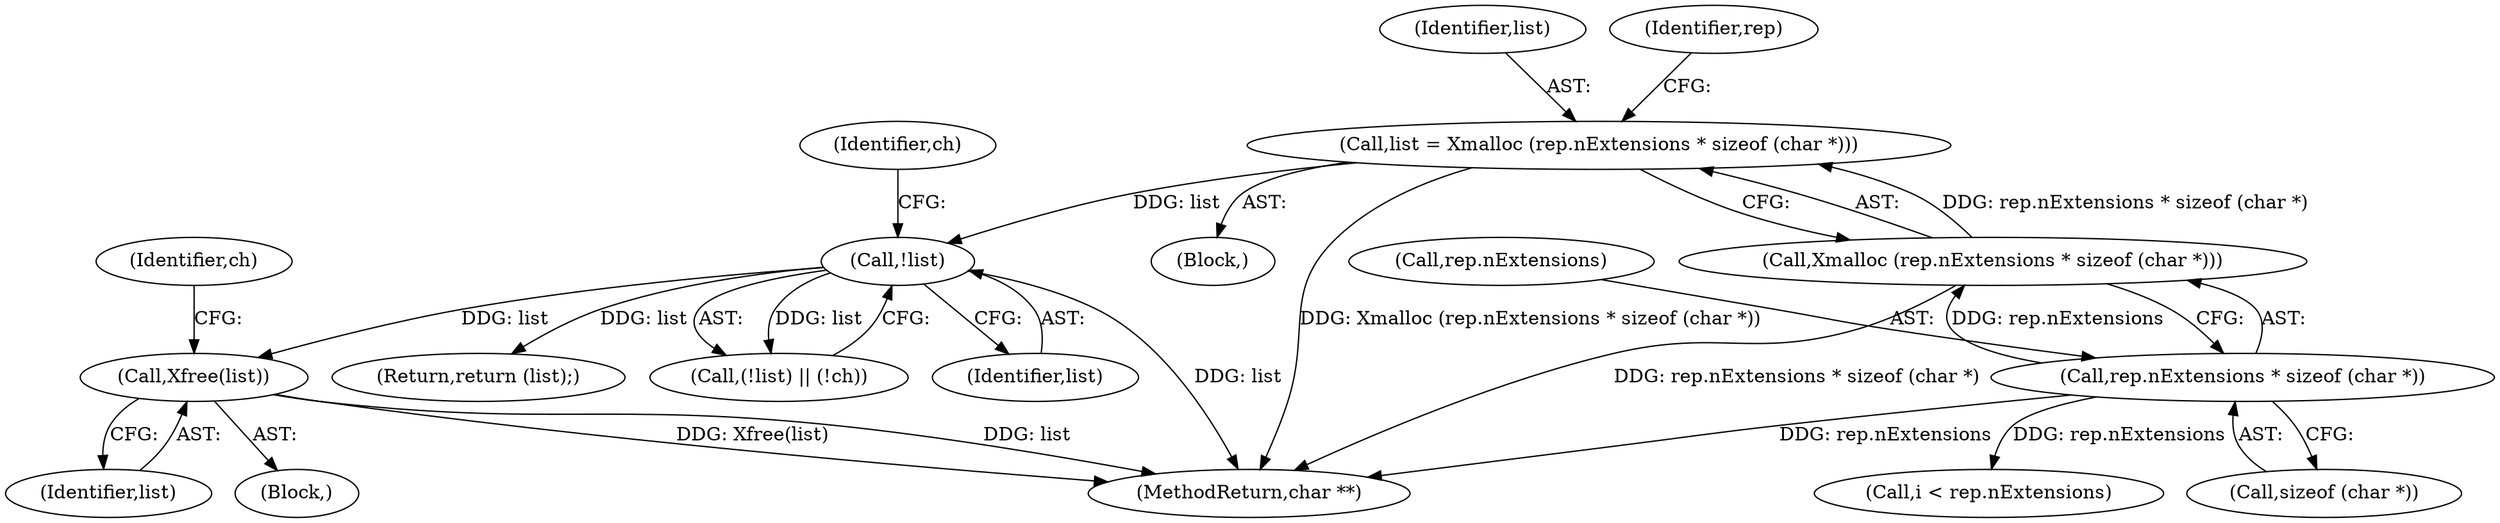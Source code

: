 digraph "0_libx11_dbf72805fd9d7b1846fe9a11b46f3994bfc27fea_0@API" {
"1000203" [label="(Call,Xfree(list))"];
"1000198" [label="(Call,!list)"];
"1000159" [label="(Call,list = Xmalloc (rep.nExtensions * sizeof (char *)))"];
"1000161" [label="(Call,Xmalloc (rep.nExtensions * sizeof (char *)))"];
"1000162" [label="(Call,rep.nExtensions * sizeof (char *))"];
"1000203" [label="(Call,Xfree(list))"];
"1000161" [label="(Call,Xmalloc (rep.nExtensions * sizeof (char *)))"];
"1000236" [label="(Call,i < rep.nExtensions)"];
"1000202" [label="(Block,)"];
"1000288" [label="(MethodReturn,char **)"];
"1000197" [label="(Call,(!list) || (!ch))"];
"1000286" [label="(Return,return (list);)"];
"1000162" [label="(Call,rep.nExtensions * sizeof (char *))"];
"1000159" [label="(Call,list = Xmalloc (rep.nExtensions * sizeof (char *)))"];
"1000166" [label="(Call,sizeof (char *))"];
"1000206" [label="(Identifier,ch)"];
"1000199" [label="(Identifier,list)"];
"1000160" [label="(Identifier,list)"];
"1000201" [label="(Identifier,ch)"];
"1000158" [label="(Block,)"];
"1000163" [label="(Call,rep.nExtensions)"];
"1000172" [label="(Identifier,rep)"];
"1000198" [label="(Call,!list)"];
"1000204" [label="(Identifier,list)"];
"1000203" -> "1000202"  [label="AST: "];
"1000203" -> "1000204"  [label="CFG: "];
"1000204" -> "1000203"  [label="AST: "];
"1000206" -> "1000203"  [label="CFG: "];
"1000203" -> "1000288"  [label="DDG: Xfree(list)"];
"1000203" -> "1000288"  [label="DDG: list"];
"1000198" -> "1000203"  [label="DDG: list"];
"1000198" -> "1000197"  [label="AST: "];
"1000198" -> "1000199"  [label="CFG: "];
"1000199" -> "1000198"  [label="AST: "];
"1000201" -> "1000198"  [label="CFG: "];
"1000197" -> "1000198"  [label="CFG: "];
"1000198" -> "1000288"  [label="DDG: list"];
"1000198" -> "1000197"  [label="DDG: list"];
"1000159" -> "1000198"  [label="DDG: list"];
"1000198" -> "1000286"  [label="DDG: list"];
"1000159" -> "1000158"  [label="AST: "];
"1000159" -> "1000161"  [label="CFG: "];
"1000160" -> "1000159"  [label="AST: "];
"1000161" -> "1000159"  [label="AST: "];
"1000172" -> "1000159"  [label="CFG: "];
"1000159" -> "1000288"  [label="DDG: Xmalloc (rep.nExtensions * sizeof (char *))"];
"1000161" -> "1000159"  [label="DDG: rep.nExtensions * sizeof (char *)"];
"1000161" -> "1000162"  [label="CFG: "];
"1000162" -> "1000161"  [label="AST: "];
"1000161" -> "1000288"  [label="DDG: rep.nExtensions * sizeof (char *)"];
"1000162" -> "1000161"  [label="DDG: rep.nExtensions"];
"1000162" -> "1000166"  [label="CFG: "];
"1000163" -> "1000162"  [label="AST: "];
"1000166" -> "1000162"  [label="AST: "];
"1000162" -> "1000288"  [label="DDG: rep.nExtensions"];
"1000162" -> "1000236"  [label="DDG: rep.nExtensions"];
}
